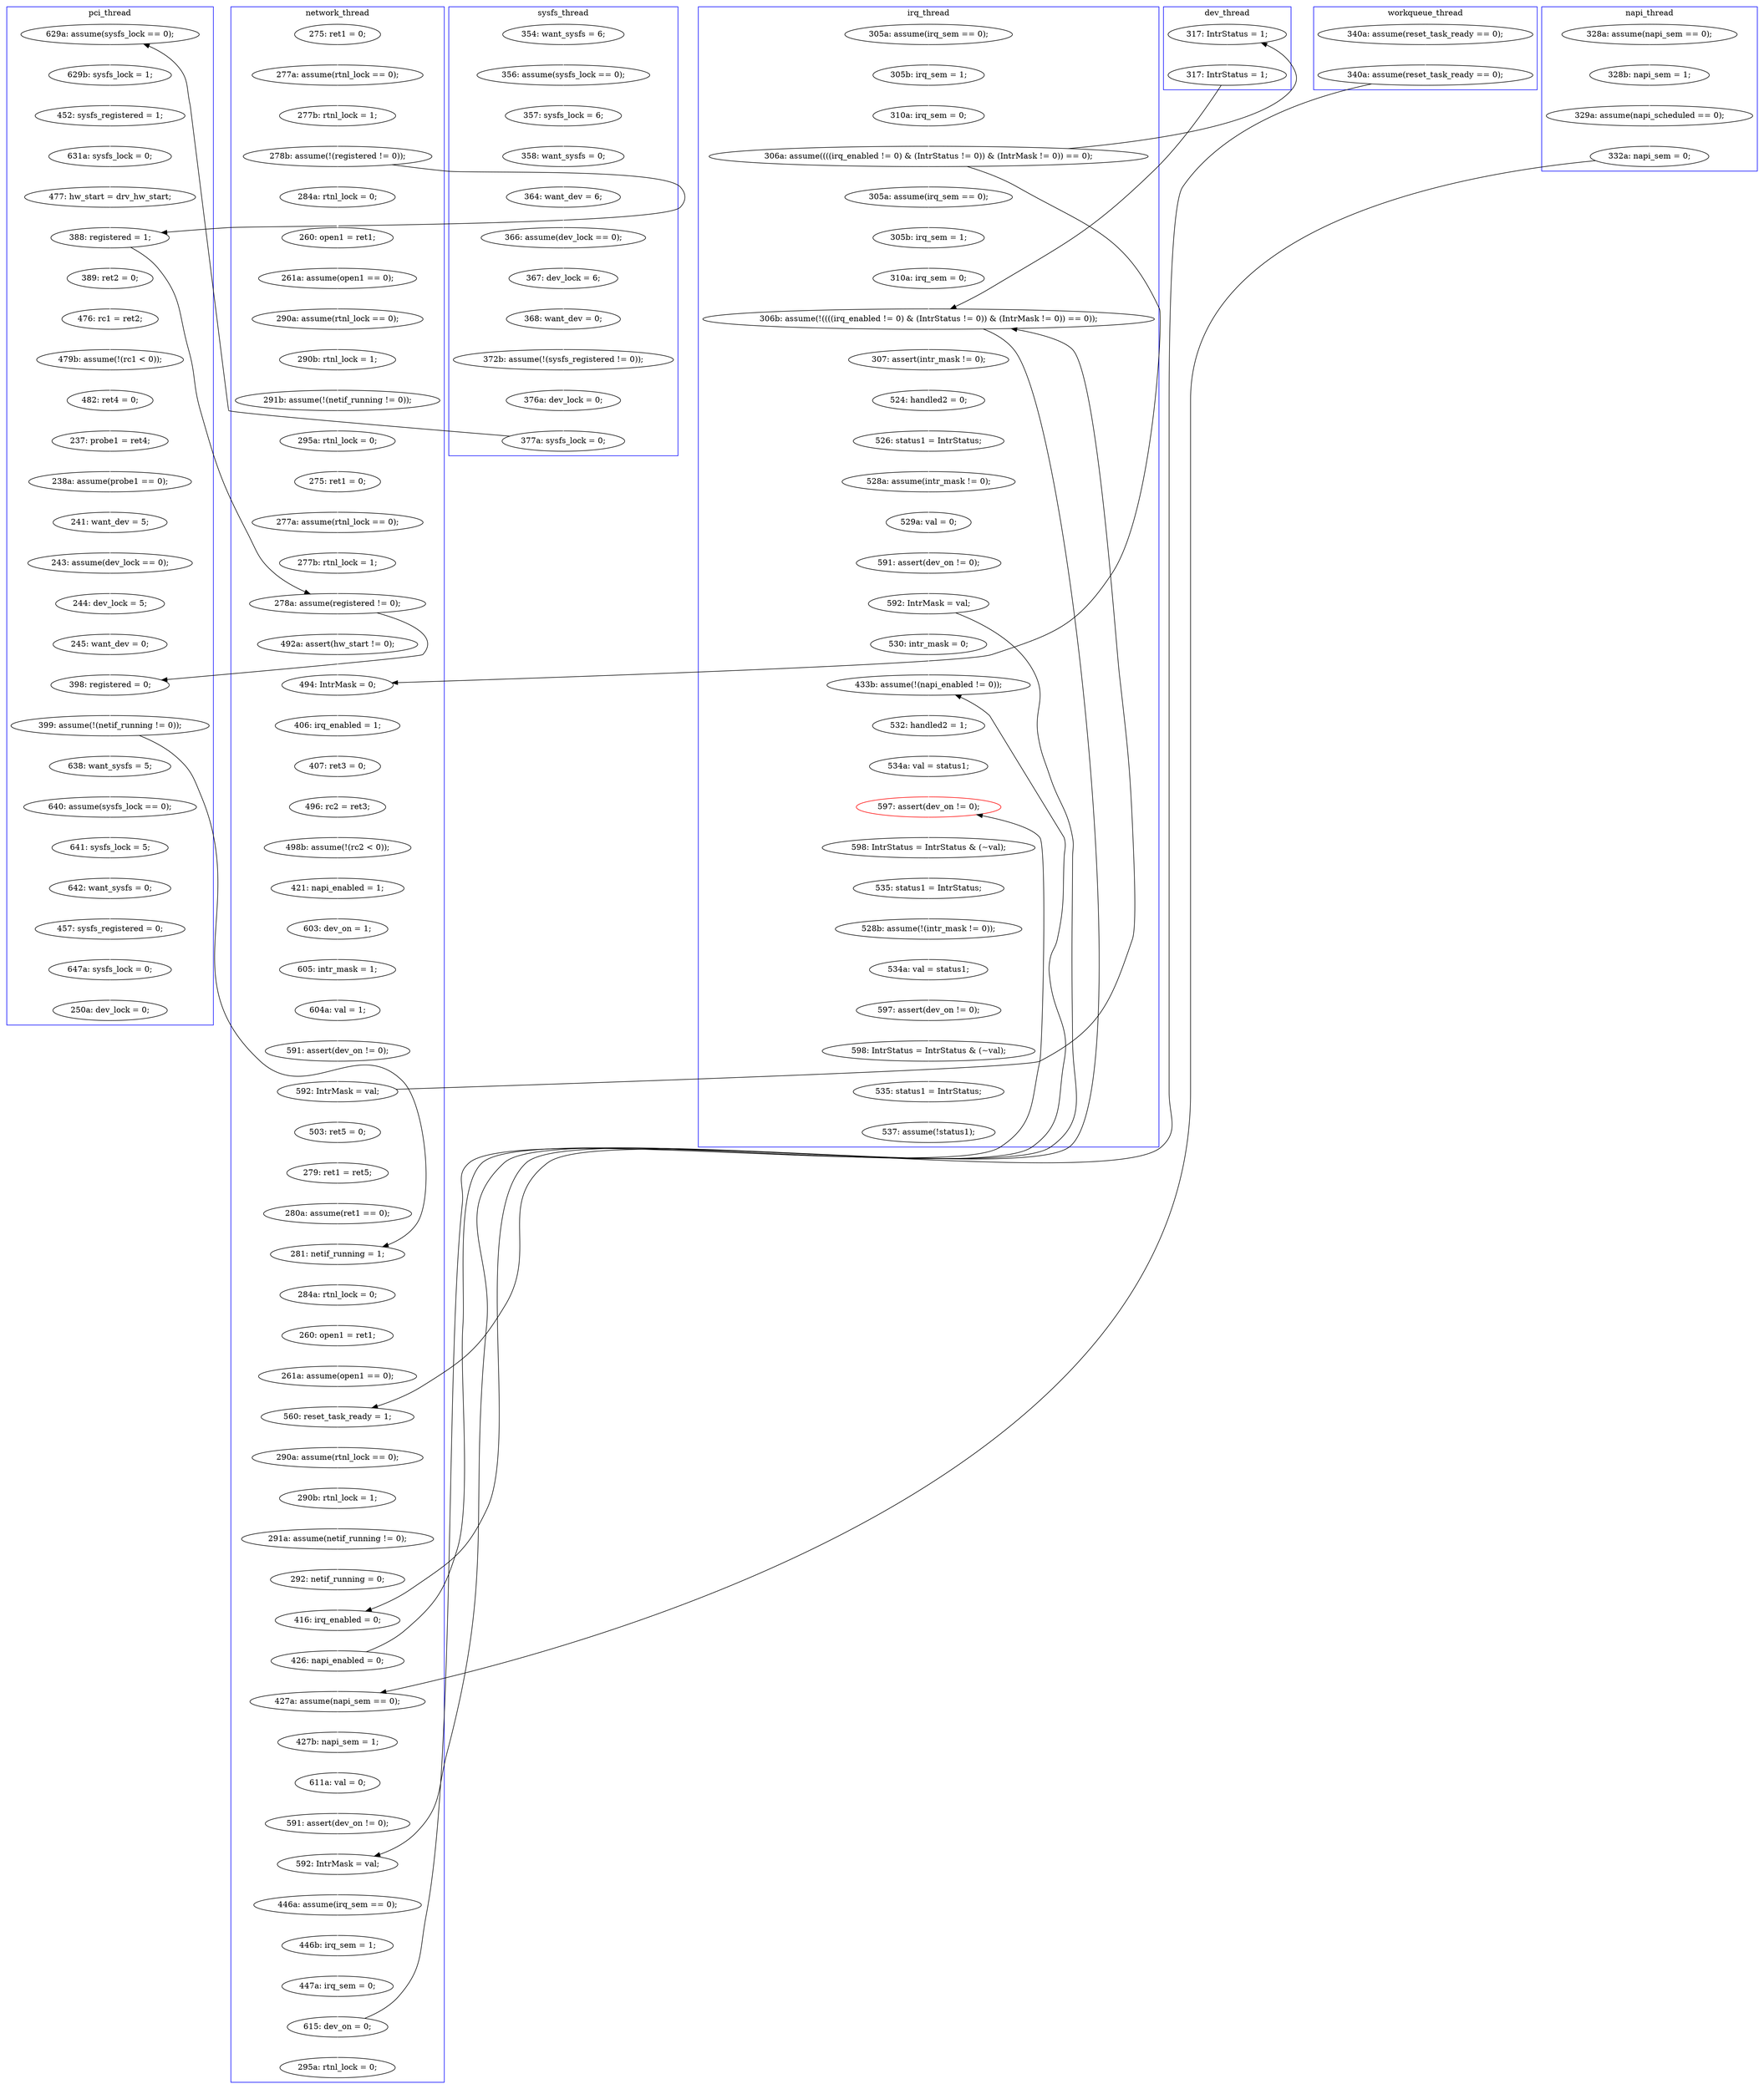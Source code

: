 digraph Counterexample {
	204 -> 205 [color = white, style = solid]
	182 -> 184 [color = white, style = solid]
	34 -> 129 [color = black, style = solid, constraint = false]
	122 -> 174 [color = white, style = solid]
	45 -> 53 [color = white, style = solid]
	242 -> 244 [color = white, style = solid]
	272 -> 303 [color = white, style = solid]
	71 -> 72 [color = white, style = solid]
	167 -> 168 [color = white, style = solid]
	198 -> 202 [color = white, style = solid]
	263 -> 264 [color = white, style = solid]
	252 -> 254 [color = white, style = solid]
	125 -> 137 [color = white, style = solid]
	153 -> 155 [color = white, style = solid]
	33 -> 36 [color = white, style = solid]
	120 -> 121 [color = white, style = solid]
	216 -> 220 [color = white, style = solid]
	210 -> 212 [color = white, style = solid]
	188 -> 189 [color = white, style = solid]
	60 -> 61 [color = white, style = solid]
	180 -> 182 [color = white, style = solid]
	306 -> 308 [color = white, style = solid]
	129 -> 132 [color = white, style = solid]
	171 -> 175 [color = white, style = solid]
	113 -> 114 [color = white, style = solid]
	39 -> 41 [color = white, style = solid]
	53 -> 54 [color = white, style = solid]
	72 -> 73 [color = white, style = solid]
	34 -> 139 [color = white, style = solid]
	26 -> 27 [color = white, style = solid]
	96 -> 98 [color = white, style = solid]
	152 -> 153 [color = white, style = solid]
	238 -> 245 [color = black, style = solid, constraint = false]
	308 -> 311 [color = white, style = solid]
	57 -> 145 [color = white, style = solid]
	217 -> 218 [color = white, style = solid]
	267 -> 269 [color = white, style = solid]
	311 -> 312 [color = white, style = solid]
	54 -> 57 [color = white, style = solid]
	63 -> 91 [color = white, style = solid]
	39 -> 108 [color = black, style = solid, constraint = false]
	118 -> 119 [color = white, style = solid]
	161 -> 166 [color = white, style = solid]
	115 -> 118 [color = white, style = solid]
	204 -> 230 [color = black, style = solid, constraint = false]
	42 -> 45 [color = white, style = solid]
	238 -> 257 [color = white, style = solid]
	184 -> 185 [color = white, style = solid]
	212 -> 216 [color = white, style = solid]
	235 -> 261 [color = black, style = solid, constraint = false]
	74 -> 75 [color = white, style = solid]
	277 -> 278 [color = white, style = solid]
	140 -> 141 [color = white, style = solid]
	224 -> 225 [color = white, style = solid]
	108 -> 155 [color = black, style = solid, constraint = false]
	181 -> 193 [color = black, style = solid, constraint = false]
	245 -> 250 [color = white, style = solid]
	76 -> 78 [color = white, style = solid]
	284 -> 288 [color = white, style = solid]
	222 -> 238 [color = white, style = solid]
	282 -> 284 [color = white, style = solid]
	257 -> 261 [color = white, style = solid]
	254 -> 266 [color = black, style = solid, constraint = false]
	139 -> 140 [color = white, style = solid]
	109 -> 110 [color = white, style = solid]
	108 -> 109 [color = white, style = solid]
	278 -> 282 [color = white, style = solid]
	179 -> 180 [color = white, style = solid]
	193 -> 194 [color = white, style = solid]
	101 -> 108 [color = white, style = solid]
	30 -> 34 [color = white, style = solid]
	264 -> 266 [color = white, style = solid]
	98 -> 101 [color = white, style = solid]
	78 -> 86 [color = white, style = solid]
	61 -> 63 [color = white, style = solid]
	230 -> 235 [color = white, style = solid]
	235 -> 236 [color = white, style = solid]
	244 -> 245 [color = white, style = solid]
	87 -> 89 [color = black, style = solid, constraint = false]
	168 -> 171 [color = white, style = solid]
	41 -> 42 [color = white, style = solid]
	36 -> 37 [color = white, style = solid]
	155 -> 160 [color = white, style = solid]
	236 -> 237 [color = white, style = solid]
	160 -> 161 [color = white, style = solid]
	151 -> 152 [color = white, style = solid]
	75 -> 76 [color = white, style = solid]
	218 -> 224 [color = white, style = solid]
	192 -> 193 [color = white, style = solid]
	90 -> 96 [color = white, style = solid]
	114 -> 115 [color = white, style = solid]
	141 -> 204 [color = white, style = solid]
	303 -> 306 [color = white, style = solid]
	202 -> 217 [color = white, style = solid]
	185 -> 188 [color = white, style = solid]
	155 -> 174 [color = black, style = solid, constraint = false]
	73 -> 74 [color = white, style = solid]
	27 -> 30 [color = white, style = solid]
	205 -> 210 [color = white, style = solid]
	254 -> 287 [color = white, style = solid]
	70 -> 71 [color = white, style = solid]
	250 -> 251 [color = white, style = solid]
	86 -> 87 [color = white, style = solid]
	266 -> 267 [color = white, style = solid]
	145 -> 151 [color = white, style = solid]
	237 -> 242 [color = white, style = solid]
	269 -> 272 [color = white, style = solid]
	166 -> 167 [color = white, style = solid]
	137 -> 202 [color = black, style = solid, constraint = false]
	194 -> 195 [color = white, style = solid]
	276 -> 277 [color = white, style = solid]
	174 -> 181 [color = white, style = solid]
	195 -> 198 [color = white, style = solid]
	132 -> 204 [color = black, style = solid, constraint = false]
	274 -> 276 [color = white, style = solid]
	89 -> 90 [color = white, style = solid]
	225 -> 230 [color = white, style = solid]
	220 -> 222 [color = white, style = solid]
	37 -> 39 [color = white, style = solid]
	261 -> 263 [color = white, style = solid]
	110 -> 113 [color = white, style = solid]
	181 -> 274 [color = white, style = solid]
	34 -> 161 [color = black, style = solid, constraint = false]
	121 -> 122 [color = white, style = solid]
	91 -> 236 [color = black, style = solid, constraint = false]
	251 -> 252 [color = white, style = solid]
	185 -> 204 [color = black, style = solid, constraint = false]
	119 -> 120 [color = white, style = solid]
	175 -> 179 [color = white, style = solid]
	69 -> 70 [color = white, style = solid]
	189 -> 192 [color = white, style = solid]
	subgraph cluster5 {
		label = workqueue_thread
		color = blue
		137  [label = "340a: assume(reset_task_ready == 0);"]
		125  [label = "340a: assume(reset_task_ready == 0);"]
	}
	subgraph cluster7 {
		label = dev_thread
		color = blue
		132  [label = "317: IntrStatus = 1;"]
		129  [label = "317: IntrStatus = 1;"]
	}
	subgraph cluster6 {
		label = sysfs_thread
		color = blue
		74  [label = "366: assume(dev_lock == 0);"]
		69  [label = "354: want_sysfs = 6;"]
		75  [label = "367: dev_lock = 6;"]
		76  [label = "368: want_dev = 0;"]
		87  [label = "377a: sysfs_lock = 0;"]
		78  [label = "372b: assume(!(sysfs_registered != 0));"]
		86  [label = "376a: dev_lock = 0;"]
		71  [label = "357: sysfs_lock = 6;"]
		70  [label = "356: assume(sysfs_lock == 0);"]
		72  [label = "358: want_sysfs = 0;"]
		73  [label = "364: want_dev = 6;"]
	}
	subgraph cluster3 {
		label = irq_thread
		color = blue
		141  [label = "310a: irq_sem = 0;"]
		266  [label = "597: assert(dev_on != 0);", color = red]
		264  [label = "534a: val = status1;"]
		272  [label = "528b: assume(!(intr_mask != 0));"]
		222  [label = "591: assert(dev_on != 0);"]
		204  [label = "306b: assume(!((((irq_enabled != 0) & (IntrStatus != 0)) & (IntrMask != 0)) == 0));"]
		140  [label = "305b: irq_sem = 1;"]
		216  [label = "528a: assume(intr_mask != 0);"]
		312  [label = "537: assume(!status1);"]
		212  [label = "526: status1 = IntrStatus;"]
		267  [label = "598: IntrStatus = IntrStatus & (~val);"]
		261  [label = "433b: assume(!(napi_enabled != 0));"]
		26  [label = "305a: assume(irq_sem == 0);"]
		238  [label = "592: IntrMask = val;"]
		210  [label = "524: handled2 = 0;"]
		27  [label = "305b: irq_sem = 1;"]
		220  [label = "529a: val = 0;"]
		308  [label = "598: IntrStatus = IntrStatus & (~val);"]
		257  [label = "530: intr_mask = 0;"]
		30  [label = "310a: irq_sem = 0;"]
		269  [label = "535: status1 = IntrStatus;"]
		205  [label = "307: assert(intr_mask != 0);"]
		303  [label = "534a: val = status1;"]
		34  [label = "306a: assume((((irq_enabled != 0) & (IntrStatus != 0)) & (IntrMask != 0)) == 0);"]
		306  [label = "597: assert(dev_on != 0);"]
		139  [label = "305a: assume(irq_sem == 0);"]
		311  [label = "535: status1 = IntrStatus;"]
		263  [label = "532: handled2 = 1;"]
	}
	subgraph cluster4 {
		label = napi_thread
		color = blue
		61  [label = "328b: napi_sem = 1;"]
		60  [label = "328a: assume(napi_sem == 0);"]
		91  [label = "332a: napi_sem = 0;"]
		63  [label = "329a: assume(napi_scheduled == 0);"]
	}
	subgraph cluster1 {
		label = pci_thread
		color = blue
		90  [label = "629b: sysfs_lock = 1;"]
		109  [label = "389: ret2 = 0;"]
		282  [label = "457: sysfs_registered = 0;"]
		274  [label = "638: want_sysfs = 5;"]
		181  [label = "399: assume(!(netif_running != 0));"]
		118  [label = "238a: assume(probe1 == 0);"]
		108  [label = "388: registered = 1;"]
		119  [label = "241: want_dev = 5;"]
		277  [label = "641: sysfs_lock = 5;"]
		110  [label = "476: rc1 = ret2;"]
		98  [label = "631a: sysfs_lock = 0;"]
		114  [label = "482: ret4 = 0;"]
		121  [label = "244: dev_lock = 5;"]
		288  [label = "250a: dev_lock = 0;"]
		96  [label = "452: sysfs_registered = 1;"]
		174  [label = "398: registered = 0;"]
		122  [label = "245: want_dev = 0;"]
		284  [label = "647a: sysfs_lock = 0;"]
		101  [label = "477: hw_start = drv_hw_start;"]
		113  [label = "479b: assume(!(rc1 < 0));"]
		89  [label = "629a: assume(sysfs_lock == 0);"]
		278  [label = "642: want_sysfs = 0;"]
		120  [label = "243: assume(dev_lock == 0);"]
		276  [label = "640: assume(sysfs_lock == 0);"]
		115  [label = "237: probe1 = ret4;"]
	}
	subgraph cluster2 {
		label = network_thread
		color = blue
		202  [label = "560: reset_task_ready = 1;"]
		250  [label = "446a: assume(irq_sem == 0);"]
		168  [label = "496: rc2 = ret3;"]
		167  [label = "407: ret3 = 0;"]
		225  [label = "292: netif_running = 0;"]
		251  [label = "446b: irq_sem = 1;"]
		236  [label = "427a: assume(napi_sem == 0);"]
		151  [label = "275: ret1 = 0;"]
		57  [label = "291b: assume(!(netif_running != 0));"]
		184  [label = "591: assert(dev_on != 0);"]
		194  [label = "284a: rtnl_lock = 0;"]
		189  [label = "279: ret1 = ret5;"]
		166  [label = "406: irq_enabled = 1;"]
		152  [label = "277a: assume(rtnl_lock == 0);"]
		217  [label = "290a: assume(rtnl_lock == 0);"]
		218  [label = "290b: rtnl_lock = 1;"]
		287  [label = "295a: rtnl_lock = 0;"]
		179  [label = "603: dev_on = 1;"]
		192  [label = "280a: assume(ret1 == 0);"]
		42  [label = "260: open1 = ret1;"]
		39  [label = "278b: assume(!(registered != 0));"]
		224  [label = "291a: assume(netif_running != 0);"]
		245  [label = "592: IntrMask = val;"]
		185  [label = "592: IntrMask = val;"]
		230  [label = "416: irq_enabled = 0;"]
		33  [label = "275: ret1 = 0;"]
		53  [label = "290a: assume(rtnl_lock == 0);"]
		198  [label = "261a: assume(open1 == 0);"]
		161  [label = "494: IntrMask = 0;"]
		41  [label = "284a: rtnl_lock = 0;"]
		45  [label = "261a: assume(open1 == 0);"]
		193  [label = "281: netif_running = 1;"]
		180  [label = "605: intr_mask = 1;"]
		242  [label = "611a: val = 0;"]
		54  [label = "290b: rtnl_lock = 1;"]
		188  [label = "503: ret5 = 0;"]
		155  [label = "278a: assume(registered != 0);"]
		182  [label = "604a: val = 1;"]
		145  [label = "295a: rtnl_lock = 0;"]
		153  [label = "277b: rtnl_lock = 1;"]
		160  [label = "492a: assert(hw_start != 0);"]
		254  [label = "615: dev_on = 0;"]
		252  [label = "447a: irq_sem = 0;"]
		237  [label = "427b: napi_sem = 1;"]
		175  [label = "421: napi_enabled = 1;"]
		36  [label = "277a: assume(rtnl_lock == 0);"]
		171  [label = "498b: assume(!(rc2 < 0));"]
		244  [label = "591: assert(dev_on != 0);"]
		37  [label = "277b: rtnl_lock = 1;"]
		195  [label = "260: open1 = ret1;"]
		235  [label = "426: napi_enabled = 0;"]
	}
}